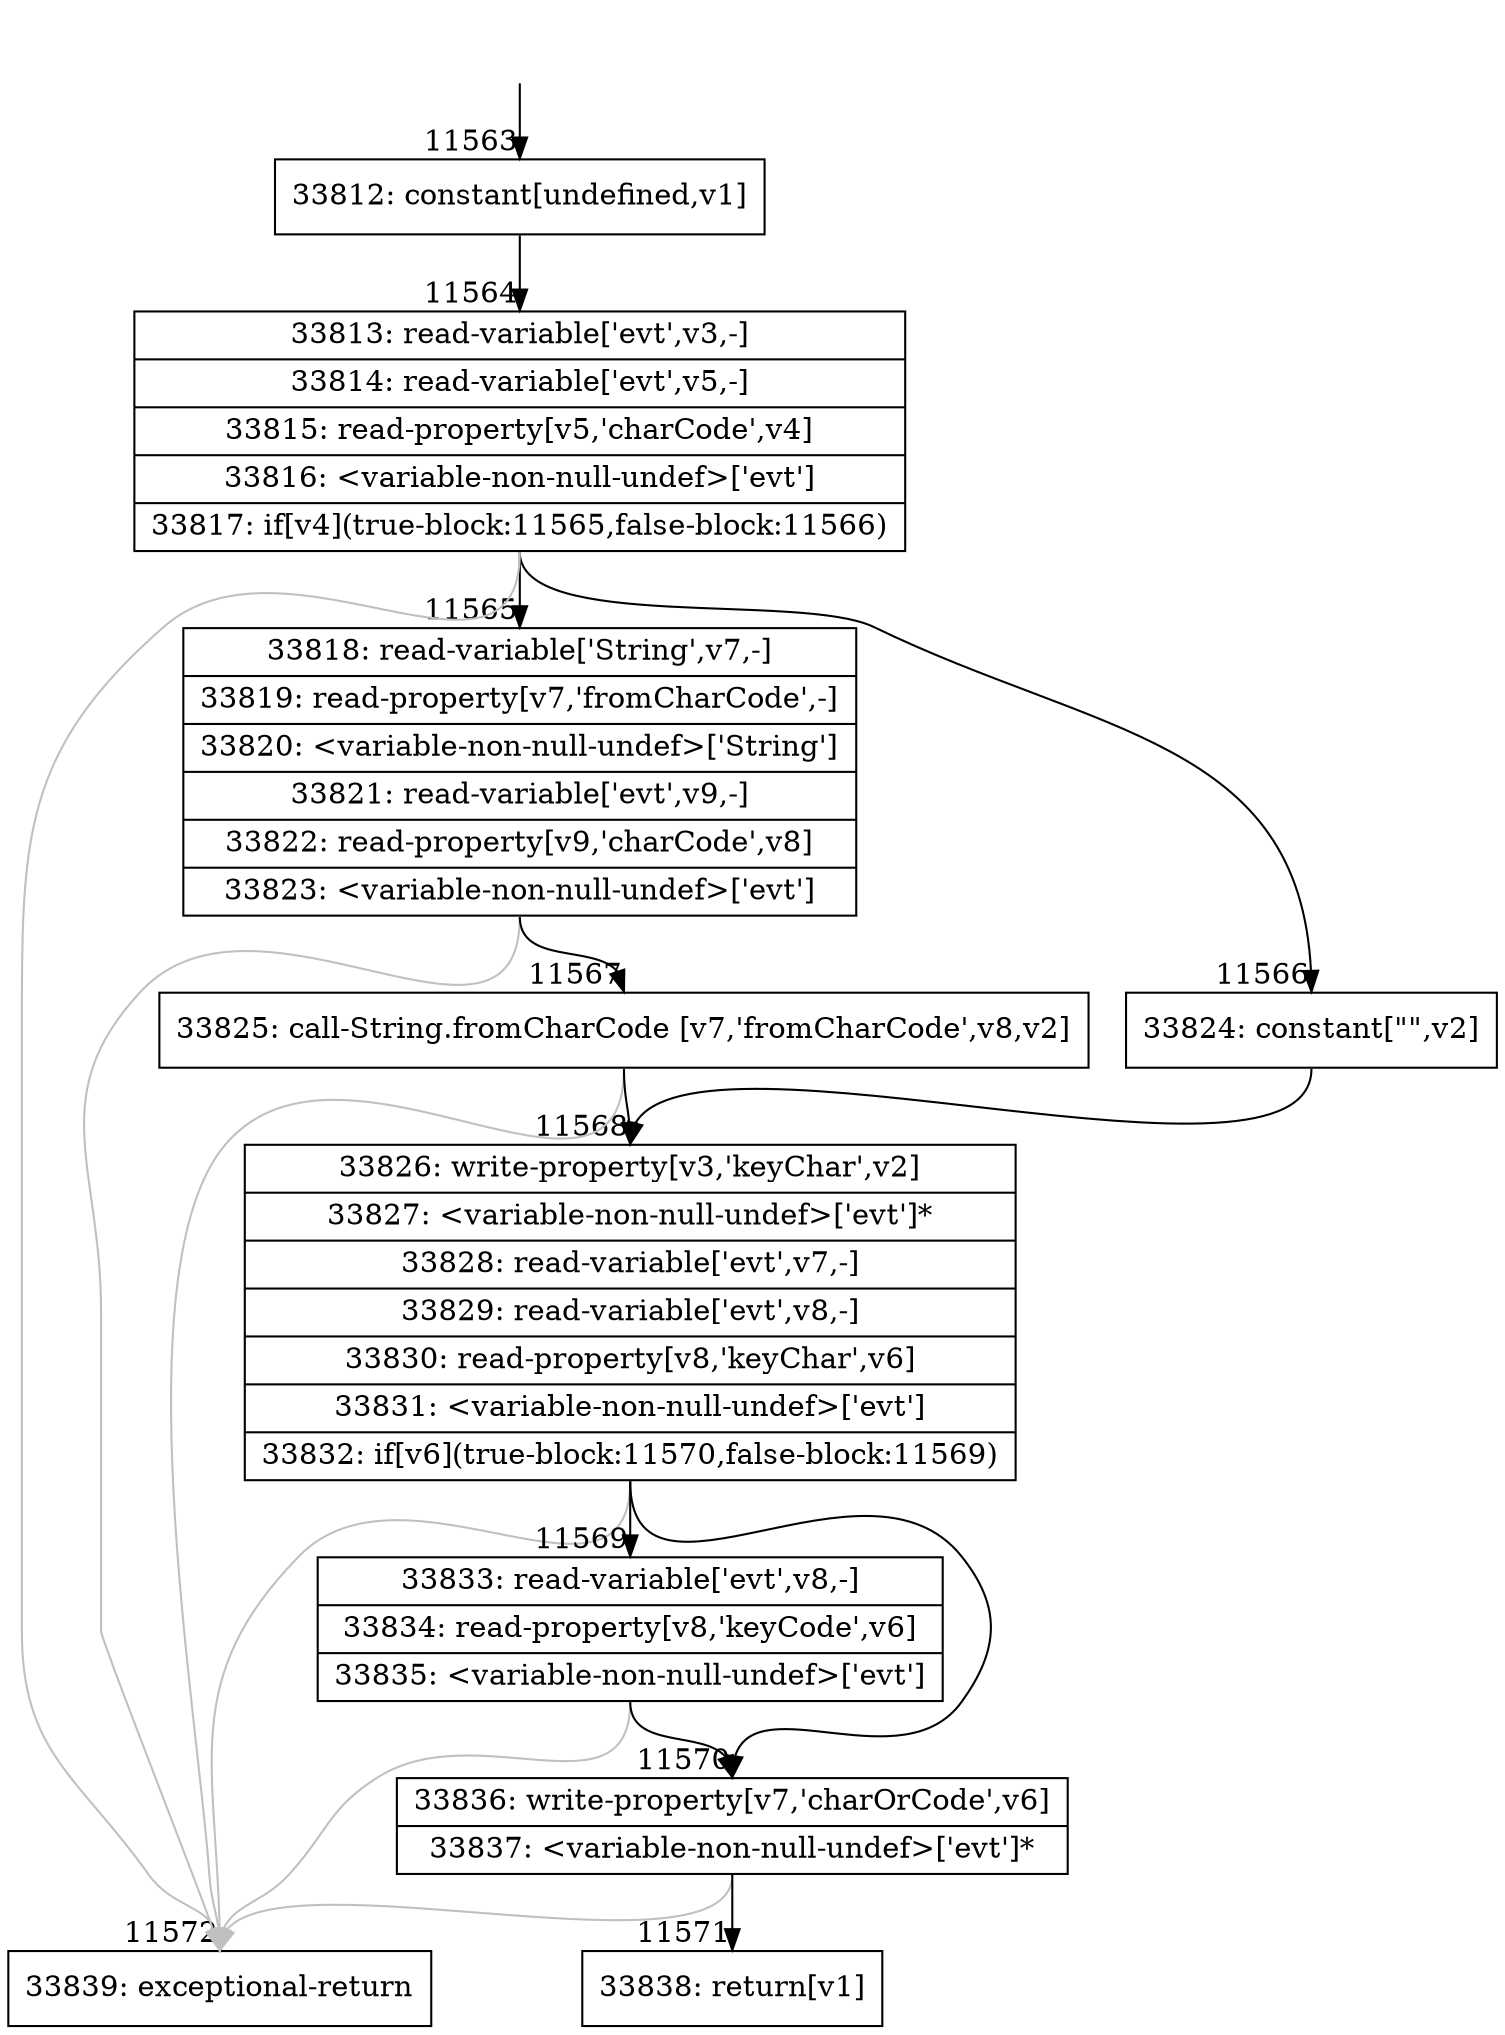 digraph {
rankdir="TD"
BB_entry859[shape=none,label=""];
BB_entry859 -> BB11563 [tailport=s, headport=n, headlabel="    11563"]
BB11563 [shape=record label="{33812: constant[undefined,v1]}" ] 
BB11563 -> BB11564 [tailport=s, headport=n, headlabel="      11564"]
BB11564 [shape=record label="{33813: read-variable['evt',v3,-]|33814: read-variable['evt',v5,-]|33815: read-property[v5,'charCode',v4]|33816: \<variable-non-null-undef\>['evt']|33817: if[v4](true-block:11565,false-block:11566)}" ] 
BB11564 -> BB11565 [tailport=s, headport=n, headlabel="      11565"]
BB11564 -> BB11566 [tailport=s, headport=n, headlabel="      11566"]
BB11564 -> BB11572 [tailport=s, headport=n, color=gray, headlabel="      11572"]
BB11565 [shape=record label="{33818: read-variable['String',v7,-]|33819: read-property[v7,'fromCharCode',-]|33820: \<variable-non-null-undef\>['String']|33821: read-variable['evt',v9,-]|33822: read-property[v9,'charCode',v8]|33823: \<variable-non-null-undef\>['evt']}" ] 
BB11565 -> BB11567 [tailport=s, headport=n, headlabel="      11567"]
BB11565 -> BB11572 [tailport=s, headport=n, color=gray]
BB11566 [shape=record label="{33824: constant[\"\",v2]}" ] 
BB11566 -> BB11568 [tailport=s, headport=n, headlabel="      11568"]
BB11567 [shape=record label="{33825: call-String.fromCharCode [v7,'fromCharCode',v8,v2]}" ] 
BB11567 -> BB11568 [tailport=s, headport=n]
BB11567 -> BB11572 [tailport=s, headport=n, color=gray]
BB11568 [shape=record label="{33826: write-property[v3,'keyChar',v2]|33827: \<variable-non-null-undef\>['evt']*|33828: read-variable['evt',v7,-]|33829: read-variable['evt',v8,-]|33830: read-property[v8,'keyChar',v6]|33831: \<variable-non-null-undef\>['evt']|33832: if[v6](true-block:11570,false-block:11569)}" ] 
BB11568 -> BB11570 [tailport=s, headport=n, headlabel="      11570"]
BB11568 -> BB11569 [tailport=s, headport=n, headlabel="      11569"]
BB11568 -> BB11572 [tailport=s, headport=n, color=gray]
BB11569 [shape=record label="{33833: read-variable['evt',v8,-]|33834: read-property[v8,'keyCode',v6]|33835: \<variable-non-null-undef\>['evt']}" ] 
BB11569 -> BB11570 [tailport=s, headport=n]
BB11569 -> BB11572 [tailport=s, headport=n, color=gray]
BB11570 [shape=record label="{33836: write-property[v7,'charOrCode',v6]|33837: \<variable-non-null-undef\>['evt']*}" ] 
BB11570 -> BB11571 [tailport=s, headport=n, headlabel="      11571"]
BB11570 -> BB11572 [tailport=s, headport=n, color=gray]
BB11571 [shape=record label="{33838: return[v1]}" ] 
BB11572 [shape=record label="{33839: exceptional-return}" ] 
//#$~ 16128
}
